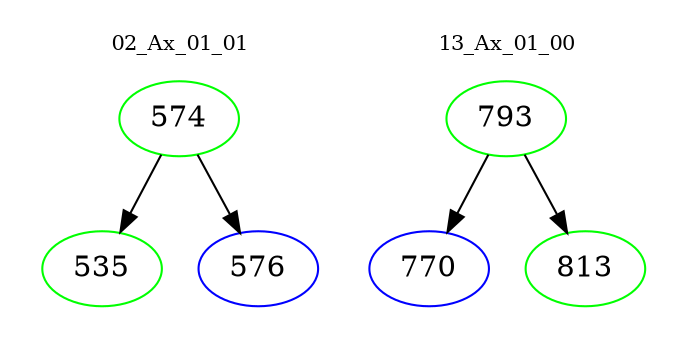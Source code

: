 digraph{
subgraph cluster_0 {
color = white
label = "02_Ax_01_01";
fontsize=10;
T0_574 [label="574", color="green"]
T0_574 -> T0_535 [color="black"]
T0_535 [label="535", color="green"]
T0_574 -> T0_576 [color="black"]
T0_576 [label="576", color="blue"]
}
subgraph cluster_1 {
color = white
label = "13_Ax_01_00";
fontsize=10;
T1_793 [label="793", color="green"]
T1_793 -> T1_770 [color="black"]
T1_770 [label="770", color="blue"]
T1_793 -> T1_813 [color="black"]
T1_813 [label="813", color="green"]
}
}
